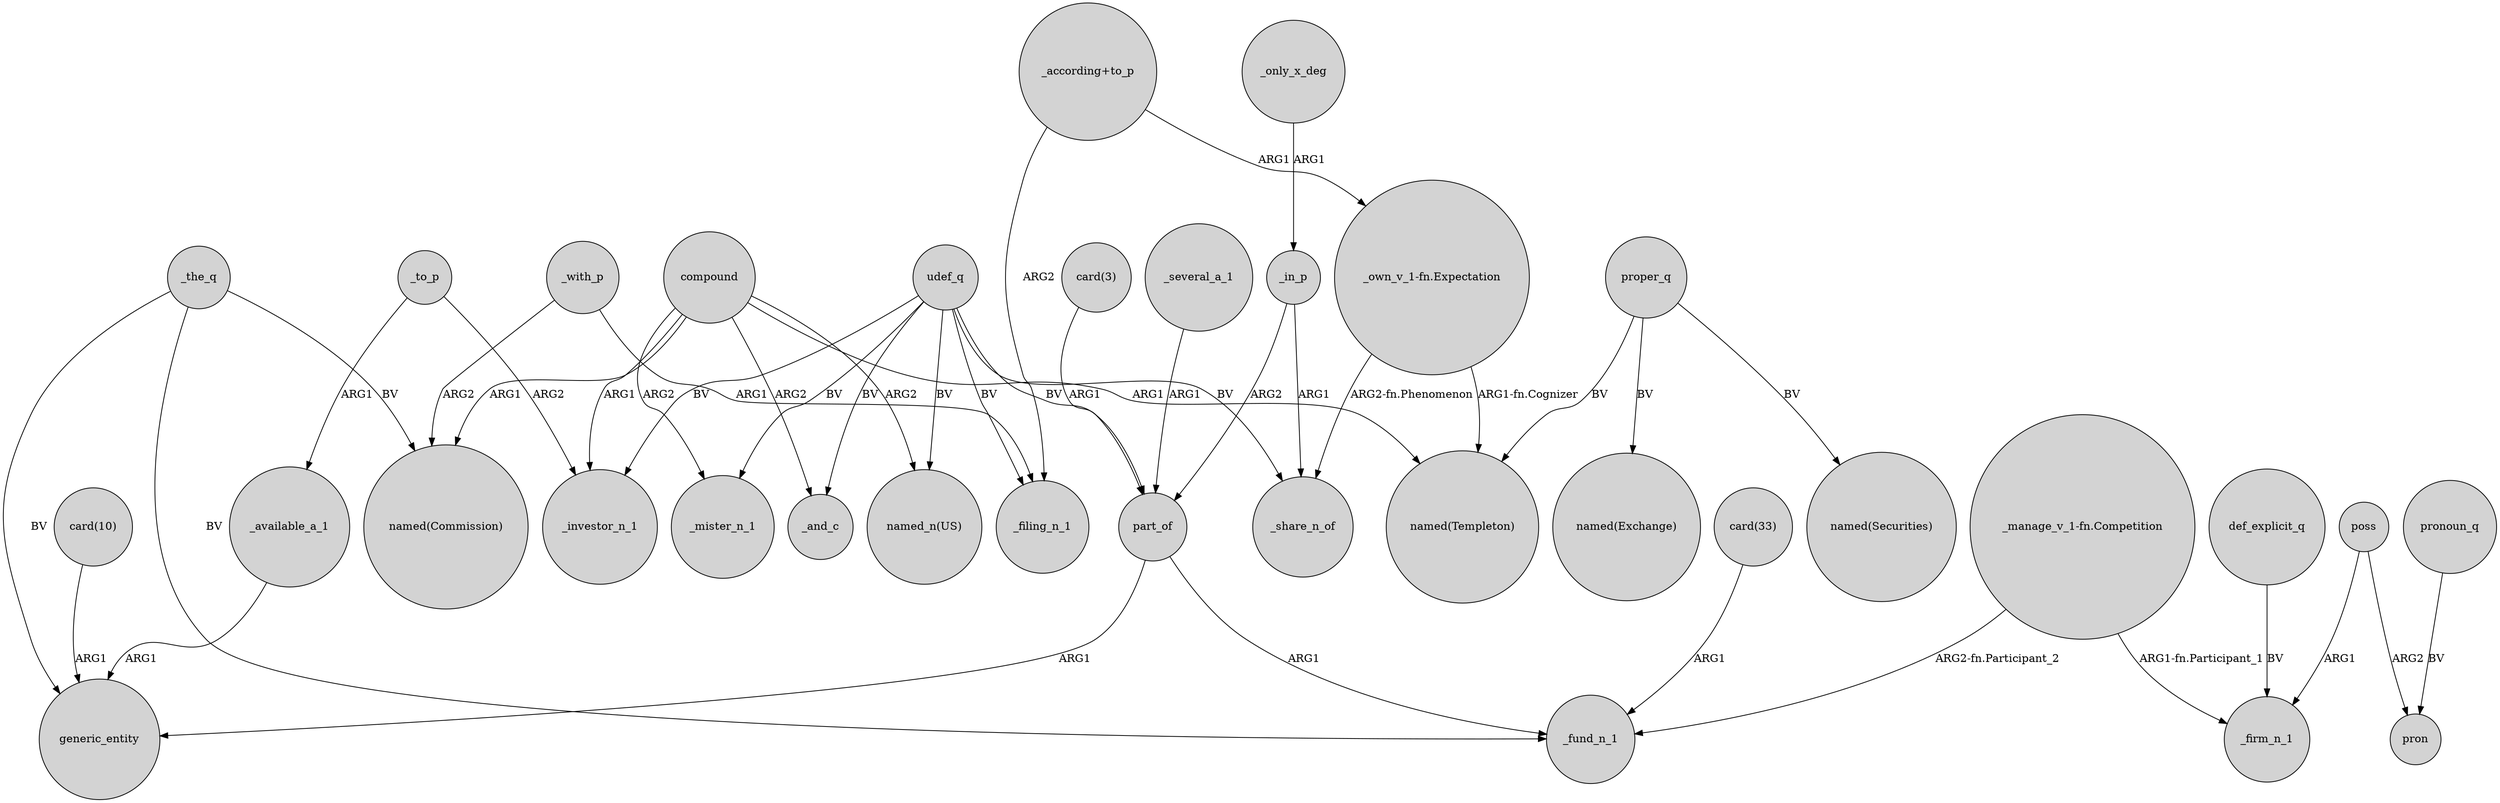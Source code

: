 digraph {
	node [shape=circle style=filled]
	_several_a_1 -> part_of [label=ARG1]
	compound -> _mister_n_1 [label=ARG2]
	compound -> "named(Commission)" [label=ARG1]
	proper_q -> "named(Securities)" [label=BV]
	_the_q -> _fund_n_1 [label=BV]
	_in_p -> _share_n_of [label=ARG1]
	udef_q -> part_of [label=BV]
	udef_q -> _filing_n_1 [label=BV]
	"card(3)" -> part_of [label=ARG1]
	_to_p -> _available_a_1 [label=ARG1]
	poss -> _firm_n_1 [label=ARG1]
	"_manage_v_1-fn.Competition" -> _firm_n_1 [label="ARG1-fn.Participant_1"]
	udef_q -> _and_c [label=BV]
	udef_q -> _mister_n_1 [label=BV]
	_to_p -> _investor_n_1 [label=ARG2]
	proper_q -> "named(Exchange)" [label=BV]
	_in_p -> part_of [label=ARG2]
	compound -> _and_c [label=ARG2]
	_the_q -> "named(Commission)" [label=BV]
	pronoun_q -> pron [label=BV]
	poss -> pron [label=ARG2]
	"_according+to_p" -> _filing_n_1 [label=ARG2]
	"card(33)" -> _fund_n_1 [label=ARG1]
	_with_p -> "named(Commission)" [label=ARG2]
	"_according+to_p" -> "_own_v_1-fn.Expectation" [label=ARG1]
	_only_x_deg -> _in_p [label=ARG1]
	udef_q -> _share_n_of [label=BV]
	_the_q -> generic_entity [label=BV]
	def_explicit_q -> _firm_n_1 [label=BV]
	compound -> _investor_n_1 [label=ARG1]
	"_own_v_1-fn.Expectation" -> "named(Templeton)" [label="ARG1-fn.Cognizer"]
	compound -> "named(Templeton)" [label=ARG1]
	_with_p -> _filing_n_1 [label=ARG1]
	"_own_v_1-fn.Expectation" -> _share_n_of [label="ARG2-fn.Phenomenon"]
	"card(10)" -> generic_entity [label=ARG1]
	part_of -> generic_entity [label=ARG1]
	"_manage_v_1-fn.Competition" -> _fund_n_1 [label="ARG2-fn.Participant_2"]
	udef_q -> _investor_n_1 [label=BV]
	proper_q -> "named(Templeton)" [label=BV]
	part_of -> _fund_n_1 [label=ARG1]
	compound -> "named_n(US)" [label=ARG2]
	_available_a_1 -> generic_entity [label=ARG1]
	udef_q -> "named_n(US)" [label=BV]
}
